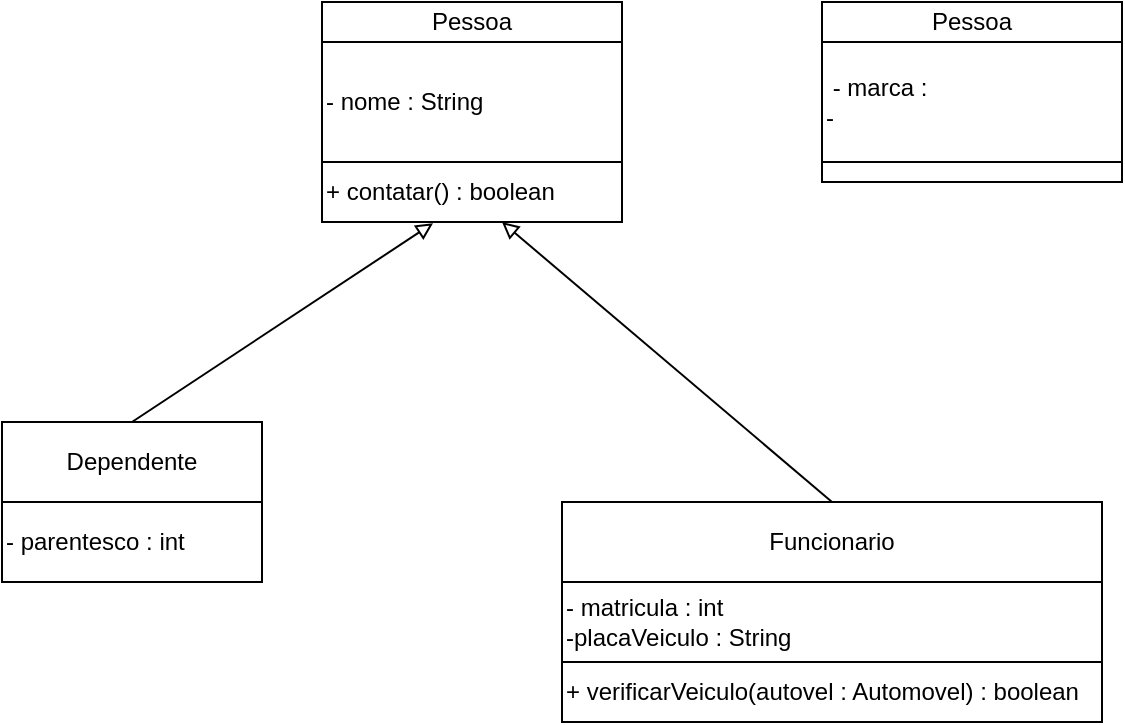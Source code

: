 <mxfile>
    <diagram id="Wa7KNEIoow9fg8mGJcaM" name="Página-1">
        <mxGraphModel dx="459" dy="416" grid="1" gridSize="10" guides="1" tooltips="1" connect="1" arrows="1" fold="1" page="1" pageScale="1" pageWidth="827" pageHeight="1169" math="0" shadow="0">
            <root>
                <mxCell id="0"/>
                <mxCell id="1" parent="0"/>
                <mxCell id="3" value="Pessoa" style="rounded=0;whiteSpace=wrap;html=1;fillColor=none;" vertex="1" parent="1">
                    <mxGeometry x="240" y="130" width="150" height="20" as="geometry"/>
                </mxCell>
                <mxCell id="4" value="- nome : String" style="rounded=0;whiteSpace=wrap;html=1;fillColor=none;align=left;" vertex="1" parent="1">
                    <mxGeometry x="240" y="150" width="150" height="60" as="geometry"/>
                </mxCell>
                <mxCell id="5" value="+ contatar() : boolean" style="rounded=0;whiteSpace=wrap;html=1;fillColor=none;align=left;" vertex="1" parent="1">
                    <mxGeometry x="240" y="210" width="150" height="30" as="geometry"/>
                </mxCell>
                <mxCell id="8" style="edgeStyle=none;html=1;exitX=0.5;exitY=0;exitDx=0;exitDy=0;entryX=0.37;entryY=1.02;entryDx=0;entryDy=0;entryPerimeter=0;endArrow=block;endFill=0;" edge="1" parent="1" source="6" target="5">
                    <mxGeometry relative="1" as="geometry"/>
                </mxCell>
                <mxCell id="6" value="Dependente" style="rounded=0;whiteSpace=wrap;html=1;fillColor=none;" vertex="1" parent="1">
                    <mxGeometry x="80" y="340" width="130" height="40" as="geometry"/>
                </mxCell>
                <mxCell id="7" value="- parentesco : int" style="rounded=0;whiteSpace=wrap;html=1;fillColor=none;align=left;" vertex="1" parent="1">
                    <mxGeometry x="80" y="380" width="130" height="40" as="geometry"/>
                </mxCell>
                <mxCell id="12" style="edgeStyle=none;html=1;exitX=0.5;exitY=0;exitDx=0;exitDy=0;entryX=0.6;entryY=1;entryDx=0;entryDy=0;entryPerimeter=0;endArrow=block;endFill=0;" edge="1" parent="1" source="9" target="5">
                    <mxGeometry relative="1" as="geometry"/>
                </mxCell>
                <mxCell id="9" value="Funcionario" style="rounded=0;whiteSpace=wrap;html=1;fillColor=none;" vertex="1" parent="1">
                    <mxGeometry x="360" y="380" width="270" height="40" as="geometry"/>
                </mxCell>
                <mxCell id="10" value="- matricula : int&lt;br&gt;-placaVeiculo : String" style="rounded=0;whiteSpace=wrap;html=1;fillColor=none;align=left;" vertex="1" parent="1">
                    <mxGeometry x="360" y="420" width="270" height="40" as="geometry"/>
                </mxCell>
                <mxCell id="11" value="+ verificarVeiculo(autovel : Automovel) : boolean" style="rounded=0;whiteSpace=wrap;html=1;fillColor=none;align=left;" vertex="1" parent="1">
                    <mxGeometry x="360" y="460" width="270" height="30" as="geometry"/>
                </mxCell>
                <mxCell id="13" value="Pessoa" style="rounded=0;whiteSpace=wrap;html=1;fillColor=none;" vertex="1" parent="1">
                    <mxGeometry x="490" y="130" width="150" height="20" as="geometry"/>
                </mxCell>
                <mxCell id="14" value="&amp;nbsp;- marca :&lt;br&gt;-" style="rounded=0;whiteSpace=wrap;html=1;fillColor=none;align=left;" vertex="1" parent="1">
                    <mxGeometry x="490" y="150" width="150" height="60" as="geometry"/>
                </mxCell>
                <mxCell id="15" value="" style="rounded=0;whiteSpace=wrap;html=1;fillColor=none;align=left;" vertex="1" parent="1">
                    <mxGeometry x="490" y="210" width="150" height="10" as="geometry"/>
                </mxCell>
            </root>
        </mxGraphModel>
    </diagram>
</mxfile>
